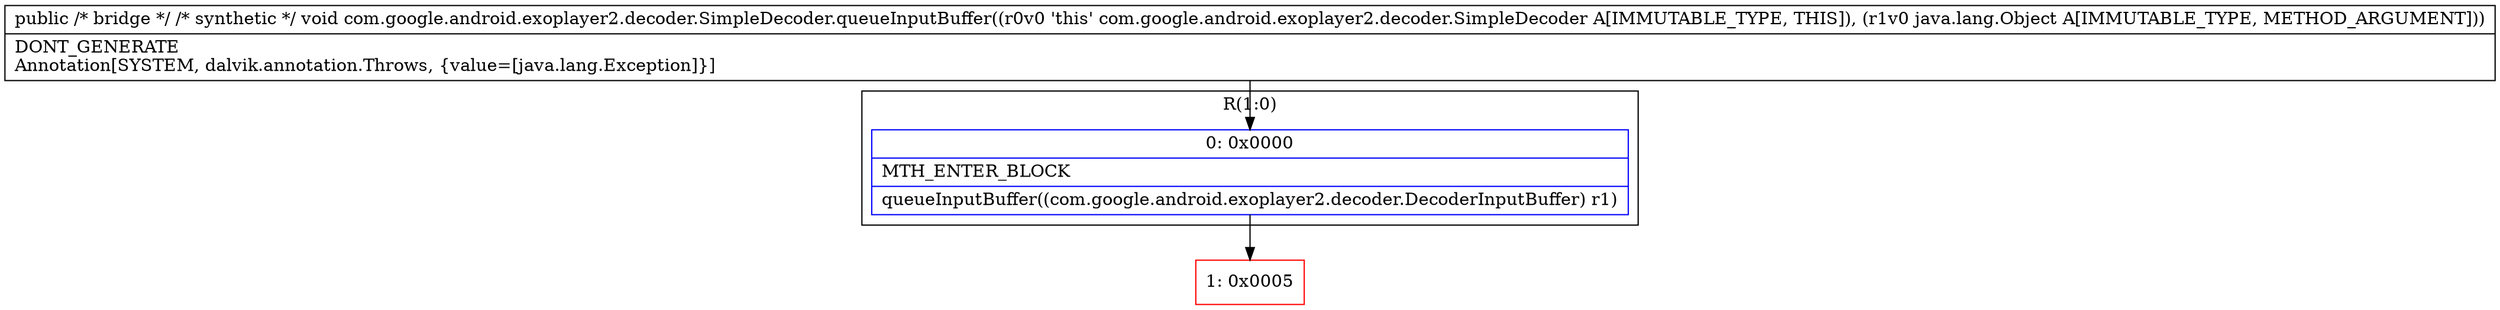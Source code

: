 digraph "CFG forcom.google.android.exoplayer2.decoder.SimpleDecoder.queueInputBuffer(Ljava\/lang\/Object;)V" {
subgraph cluster_Region_1824539627 {
label = "R(1:0)";
node [shape=record,color=blue];
Node_0 [shape=record,label="{0\:\ 0x0000|MTH_ENTER_BLOCK\l|queueInputBuffer((com.google.android.exoplayer2.decoder.DecoderInputBuffer) r1)\l}"];
}
Node_1 [shape=record,color=red,label="{1\:\ 0x0005}"];
MethodNode[shape=record,label="{public \/* bridge *\/ \/* synthetic *\/ void com.google.android.exoplayer2.decoder.SimpleDecoder.queueInputBuffer((r0v0 'this' com.google.android.exoplayer2.decoder.SimpleDecoder A[IMMUTABLE_TYPE, THIS]), (r1v0 java.lang.Object A[IMMUTABLE_TYPE, METHOD_ARGUMENT]))  | DONT_GENERATE\lAnnotation[SYSTEM, dalvik.annotation.Throws, \{value=[java.lang.Exception]\}]\l}"];
MethodNode -> Node_0;
Node_0 -> Node_1;
}

